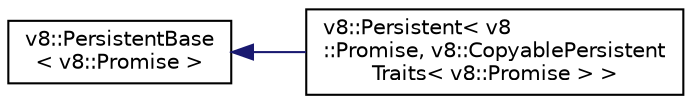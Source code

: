 digraph "Graphical Class Hierarchy"
{
  edge [fontname="Helvetica",fontsize="10",labelfontname="Helvetica",labelfontsize="10"];
  node [fontname="Helvetica",fontsize="10",shape=record];
  rankdir="LR";
  Node1 [label="v8::PersistentBase\l\< v8::Promise \>",height=0.2,width=0.4,color="black", fillcolor="white", style="filled",URL="$classv8_1_1PersistentBase.html"];
  Node1 -> Node2 [dir="back",color="midnightblue",fontsize="10",style="solid",fontname="Helvetica"];
  Node2 [label="v8::Persistent\< v8\l::Promise, v8::CopyablePersistent\lTraits\< v8::Promise \> \>",height=0.2,width=0.4,color="black", fillcolor="white", style="filled",URL="$classv8_1_1Persistent.html"];
}
